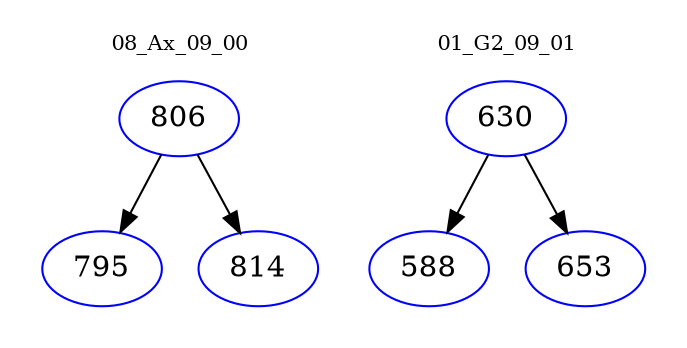 digraph{
subgraph cluster_0 {
color = white
label = "08_Ax_09_00";
fontsize=10;
T0_806 [label="806", color="blue"]
T0_806 -> T0_795 [color="black"]
T0_795 [label="795", color="blue"]
T0_806 -> T0_814 [color="black"]
T0_814 [label="814", color="blue"]
}
subgraph cluster_1 {
color = white
label = "01_G2_09_01";
fontsize=10;
T1_630 [label="630", color="blue"]
T1_630 -> T1_588 [color="black"]
T1_588 [label="588", color="blue"]
T1_630 -> T1_653 [color="black"]
T1_653 [label="653", color="blue"]
}
}
